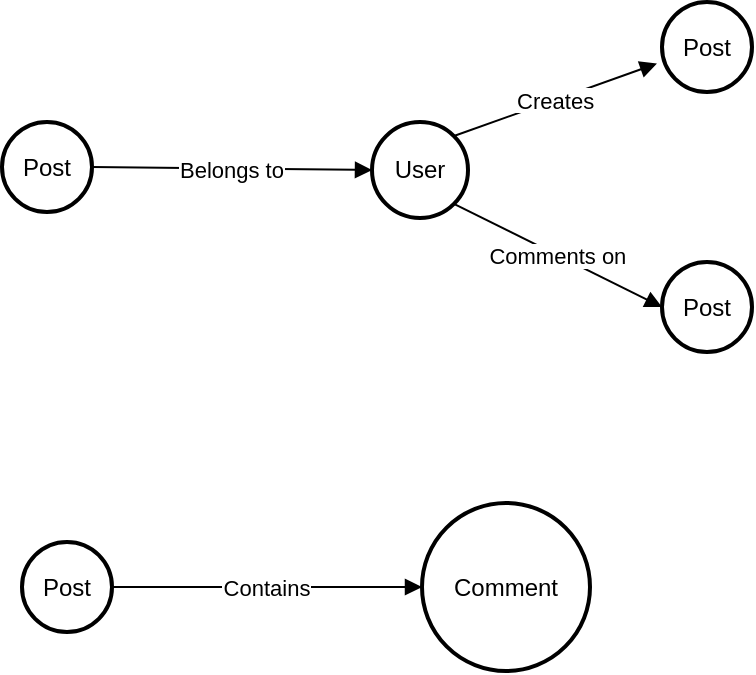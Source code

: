 <mxfile version="24.0.3" type="github">
  <diagram name="Page-1" id="zSeEYP3rkDgo3O7wzYs9">
    <mxGraphModel dx="1100" dy="533" grid="1" gridSize="10" guides="1" tooltips="1" connect="1" arrows="1" fold="1" page="1" pageScale="1" pageWidth="1169" pageHeight="827" math="0" shadow="0">
      <root>
        <mxCell id="0" />
        <mxCell id="1" parent="0" />
        <mxCell id="f_frqgxSV8PnUbMk8lL_-1" value="User" style="ellipse;aspect=fixed;strokeWidth=2;whiteSpace=wrap;" vertex="1" parent="1">
          <mxGeometry x="255" y="100" width="48" height="48" as="geometry" />
        </mxCell>
        <mxCell id="f_frqgxSV8PnUbMk8lL_-2" value="Post" style="ellipse;aspect=fixed;strokeWidth=2;whiteSpace=wrap;" vertex="1" parent="1">
          <mxGeometry x="400" y="40" width="45" height="45" as="geometry" />
        </mxCell>
        <mxCell id="f_frqgxSV8PnUbMk8lL_-3" value="Post" style="ellipse;aspect=fixed;strokeWidth=2;whiteSpace=wrap;" vertex="1" parent="1">
          <mxGeometry x="400" y="170" width="45" height="45" as="geometry" />
        </mxCell>
        <mxCell id="f_frqgxSV8PnUbMk8lL_-4" value="Post" style="ellipse;aspect=fixed;strokeWidth=2;whiteSpace=wrap;" vertex="1" parent="1">
          <mxGeometry x="80" y="310" width="45" height="45" as="geometry" />
        </mxCell>
        <mxCell id="f_frqgxSV8PnUbMk8lL_-5" value="Comment" style="ellipse;aspect=fixed;strokeWidth=2;whiteSpace=wrap;" vertex="1" parent="1">
          <mxGeometry x="280" y="290.5" width="84" height="84" as="geometry" />
        </mxCell>
        <mxCell id="f_frqgxSV8PnUbMk8lL_-6" value="Post" style="ellipse;aspect=fixed;strokeWidth=2;whiteSpace=wrap;" vertex="1" parent="1">
          <mxGeometry x="70" y="100" width="45" height="45" as="geometry" />
        </mxCell>
        <mxCell id="f_frqgxSV8PnUbMk8lL_-7" value="Creates" style="curved=1;startArrow=none;endArrow=block;entryX=-0.056;entryY=0.683;rounded=0;entryDx=0;entryDy=0;exitX=1;exitY=0;exitDx=0;exitDy=0;entryPerimeter=0;" edge="1" parent="1" source="f_frqgxSV8PnUbMk8lL_-1" target="f_frqgxSV8PnUbMk8lL_-2">
          <mxGeometry relative="1" as="geometry">
            <Array as="points" />
            <mxPoint x="330" y="70" as="sourcePoint" />
          </mxGeometry>
        </mxCell>
        <mxCell id="f_frqgxSV8PnUbMk8lL_-8" value="Comments on" style="curved=1;startArrow=none;endArrow=block;exitX=1;exitY=1;entryX=0;entryY=0.5;rounded=0;entryDx=0;entryDy=0;exitDx=0;exitDy=0;" edge="1" parent="1" source="f_frqgxSV8PnUbMk8lL_-1" target="f_frqgxSV8PnUbMk8lL_-3">
          <mxGeometry relative="1" as="geometry">
            <Array as="points" />
          </mxGeometry>
        </mxCell>
        <mxCell id="f_frqgxSV8PnUbMk8lL_-9" value="Contains" style="curved=1;startArrow=none;endArrow=block;exitX=1;exitY=0.5;entryX=0;entryY=0.5;rounded=0;exitDx=0;exitDy=0;entryDx=0;entryDy=0;" edge="1" parent="1" source="f_frqgxSV8PnUbMk8lL_-4" target="f_frqgxSV8PnUbMk8lL_-5">
          <mxGeometry relative="1" as="geometry">
            <Array as="points" />
          </mxGeometry>
        </mxCell>
        <mxCell id="f_frqgxSV8PnUbMk8lL_-10" value="Belongs to" style="curved=1;startArrow=none;endArrow=block;exitX=1;exitY=0.5;entryX=0;entryY=0.5;rounded=0;exitDx=0;exitDy=0;entryDx=0;entryDy=0;" edge="1" parent="1" source="f_frqgxSV8PnUbMk8lL_-6" target="f_frqgxSV8PnUbMk8lL_-1">
          <mxGeometry relative="1" as="geometry">
            <Array as="points" />
          </mxGeometry>
        </mxCell>
      </root>
    </mxGraphModel>
  </diagram>
</mxfile>
